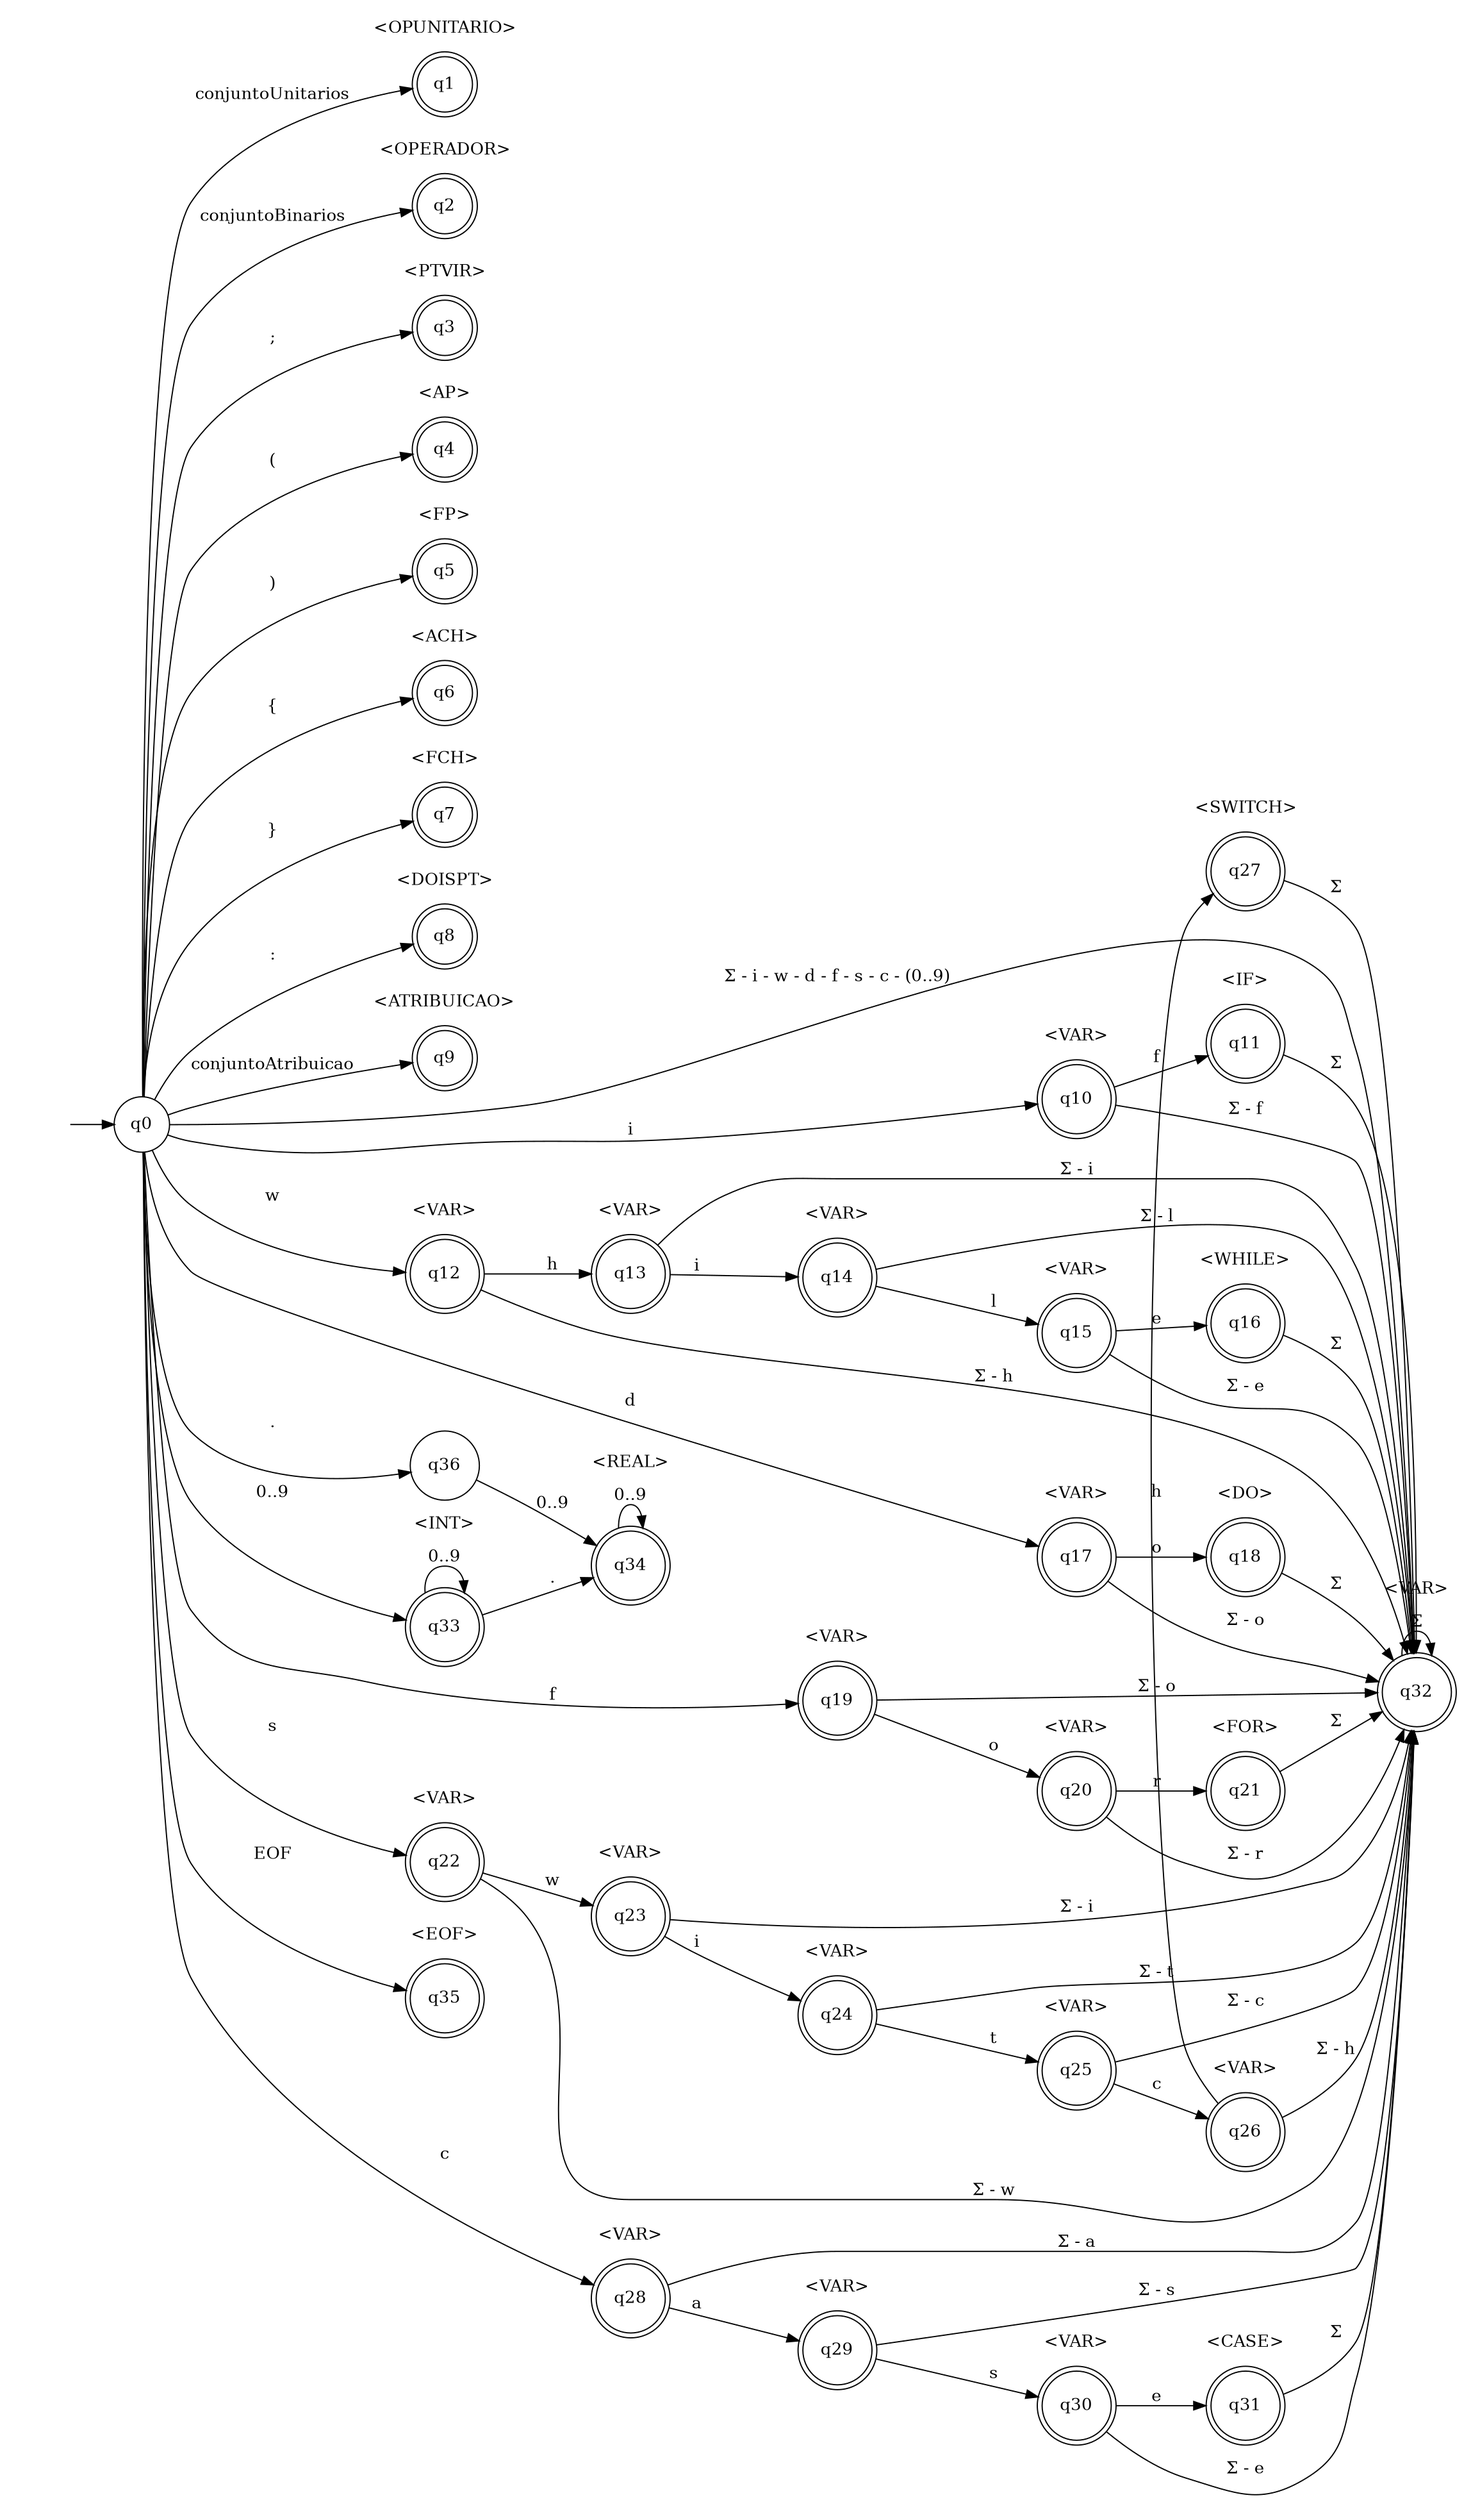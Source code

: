 /* 
	O ALFABETO E CONSTITUIDO POR {a, b, .., z, A, B, ..., Z, 0, 1, ... 9}
	OPERADORES BINARIOS (+, -, *, /, %, ^, &, |, &&, ||, <<, >>, +=, -=, *=, /=, %=, ^=, &=, |=, <<=, >>=, <, >, <=, >=, ==, !=) formando {conjuntoBinarios}
	OPERADORES UNITARIOS (++, --) formando {conjuntoUnitarios}
*/

digraph AFD {
	rankdir=LR;
	size="26"
	node [shape = circle];

	subgraph cluster1 {
		node [shape = doublecircle]; 
		q1              
		label = "<OPUNITARIO>";
		color=white 
	}
	
	/* GRUPO OPERADORES BINARIOS */
	subgraph cluster2 {
		node [shape = doublecircle]; 
		q2              
		label = "<OPERADOR>";
		color=white 
	}

	subgraph cluster3 {
		node [shape = doublecircle]; 
		q3              
		label = "<PTVIR>";
		color=white 
	}

	subgraph cluster4 {
		node [shape = doublecircle]; 
		q4             
		label = "<AP>";
		color=white 
	}

	subgraph cluster5 {
		node [shape = doublecircle]; 
		q5             
		label = "<FP>";
		color=white 
	}

	subgraph cluster6 {
		node [shape = doublecircle]; 
		q6               
		label = "<ACH>";
		color=white 
	}

	subgraph cluster7 {
		node [shape = doublecircle]; 
		q7              
		label = "<FCH>";
		color=white 
	}

	subgraph cluster8 {
		node [shape = doublecircle]; 
		q8              
		label = "<DOISPT>";
		color=white 
	}

	subgraph cluster9 {
		node [shape = doublecircle]; 
		q9              
		label = "<ATRIBUICAO>";
		color=white 
	}

	subgraph cluster10 {
		node [shape = doublecircle]; 
		q11               
		label = "<IF>";
		color=white 
	}

	subgraph cluster11 {
		node [shape = doublecircle]; 
		q16              
		label = "<WHILE>";
		color=white 
	}
	
	subgraph cluster12 {
		node [shape = doublecircle]; 
		q18              
		label = "<DO>";
		color=white 
	}

	subgraph cluster13 {
		node [shape = doublecircle]; 
		q21             
		label = "<FOR>";
		color=white 
	}

	subgraph cluster14 {
		node [shape = doublecircle]; 
		q27              
		label = "<SWITCH>";
		color=white 
	}

	subgraph cluster15 {
		node [shape = doublecircle]; 
		q31               
		label = "<CASE>";
		color=white 
	}

	subgraph cluster16 {
		node [shape = doublecircle]; 
		q32               
		label = "<VAR>";
		color=white 
	}
	
	subgraph cluster17 {
		node [shape = doublecircle]; 
		q33               
		label = "<INT>";
		color=white 
	}
	
	subgraph cluster108 {
		node [shape = doublecircle]; 
		q10               
		label = "<VAR>";
		color=white 
	}

	subgraph cluster18 {
		node [shape = doublecircle]; 
		q34              
		label = "<REAL>";
		color=white 
	}

	subgraph cluster100 {
		node [shape = doublecircle]; 
		q12               
		label = "<VAR>";
		color=white 
	}
	
	subgraph cluster101 {
		node [shape = doublecircle]; 
		q13               
		label = "<VAR>";
		color=white 
	}

	subgraph cluster102 {
		node [shape = doublecircle]; 
		q14               
		label = "<VAR>";
		color=white 
	}

	subgraph cluster103 {
		node [shape = doublecircle]; 
		q15               
		label = "<VAR>";
		color=white 
	}

	subgraph cluster104 {
		node [shape = doublecircle]; 
		q12               
		label = "<VAR>";
		color=white 
	}

	subgraph cluster105 {
		node [shape = doublecircle]; 
		q17               
		label = "<VAR>";
		color=white 
	}

	subgraph cluster106 {
		node [shape = doublecircle]; 
		q19               
		label = "<VAR>";
		color=white 
	}

	subgraph cluster107 {
		node [shape = doublecircle]; 
		q20               
		label = "<VAR>";
		color=white 
	}

	subgraph cluster109 {
		node [shape = doublecircle]; 
		q22               
		label = "<VAR>";
		color=white 
	}

	subgraph cluster110 {
		node [shape = doublecircle]; 
		q23               
		label = "<VAR>";
		color=white 
	}

	subgraph cluster111 {
		node [shape = doublecircle]; 
		q24               
		label = "<VAR>";
		color=white 
	}

	subgraph cluster112 {
		node [shape = doublecircle]; 
		q25               
		label = "<VAR>";
		color=white 
	}

	subgraph cluster113 {
		node [shape = doublecircle]; 
		q26               
		label = "<VAR>";
		color=white 
	}

	subgraph cluster114 {
		node [shape = doublecircle]; 
		q28               
		label = "<VAR>";
		color=white 
	}

	subgraph cluster115 {
		node [shape = doublecircle]; 
		q29               
		label = "<VAR>";
		color=white 
	}

	subgraph cluster116 {
		node [shape = doublecircle]; 
		q30               
		label = "<VAR>";
		color=white 
	}

	subgraph cluster117 {
		node [shape = doublecircle]; 
		q35               
		label = "<EOF>";
		color=white 
	}

	q0 -> q1 [ label = "conjuntoUnitarios" ];
	q0 -> q2 [ label = "conjuntoBinarios" ];
	q0 -> q3 [ label = ";" ];	
	q0 -> q4 [ label = "(" ];
	q0 -> q5 [ label = ")" ];
	q0 -> q6 [ label = "{" ];
	q0 -> q7 [ label = "}" ];
	q0 -> q8 [ label = ":" ];
	q0 -> q9 [ label = "conjuntoAtribuicao" ];
	q0 -> q10 [ label = "i" ]; q10 -> q11 [ label = "f" ];
	q0 -> q12 [ label = "w"]; q12 -> q13 [ label = "h"]; q13 -> q14 [ label = "i"]; q14 -> q15 [ label = "l"]; q15 -> q16 [ label = "e"];
	q0 -> q17 [ label = "d"]; q17 -> q18 [ label = "o"];
	q0 -> q19 [ label = "f"]; q19 -> q20 [ label = "o"]; q20 -> q21 [ label = "r"];
	q0 -> q22 [ label = "s"]; q22 -> q23 [ label = "w"]; q23 -> q24 [ label = "i"]; q24 -> q25 [ label = "t"]; q25 -> q26 [ label = "c"]; q26 -> q27 [ label = "h"];
	q0 -> q28 [ label = "c"]; q28 -> q29 [ label = "a"]; q29 -> q30 [ label = "s"]; q30 -> q31 [ label = "e"];
	q0 -> q32 [ label = "Σ - i - w - d - f - s - c - (0..9)" ];
	q32 -> q32 [ label = "Σ" ];

	q0 -> q33 [ label = "0..9" ]; q33 -> q33 [ label = "0..9" ]; q33 -> q34 [ label = "." ]; q34 -> q34 [ label = "0..9" ];
	q0 -> q36 [ label = "." ]; q36 -> q34 [ label = "0..9"];
	
	q0 -> q35 [ label = "EOF" ];

	q10 -> q32 [ label = "Σ - f" ]; q11 -> q32 [ label = "Σ" ];
	q12 -> q32 [ label = "Σ - h" ]; q13 -> q32 [ label = "Σ - i" ]; q14 -> q32 [ label = "Σ - l" ]; q15 -> q32 [ label = "Σ - e" ]; q16 -> q32 [ label = "Σ" ];
	q17 -> q32 [ label = "Σ - o" ]; q18 -> q32 [ label = "Σ" ];
	q19 -> q32 [ label = "Σ - o" ]; q20 -> q32 [ label = "Σ - r" ]; q21 -> q32 [ label = "Σ" ];
	q22 -> q32 [ label = "Σ - w" ]; q23 -> q32 [ label = "Σ - i" ]; q24 -> q32 [ label = "Σ - t" ]; q25 -> q32 [ label = "Σ - c" ]; q26 -> q32 [ label = "Σ - h" ]; q27 -> q32 [ label = "Σ" ];
	q28 -> q32 [ label = "Σ - a" ]; q29 -> q32 [ label = "Σ - s" ]; q30 -> q32 [ label = "Σ - e" ]; q31 -> q32 [ label = "Σ" ];

	node [shape = none, label=""];
	 s -> q0 ;
}